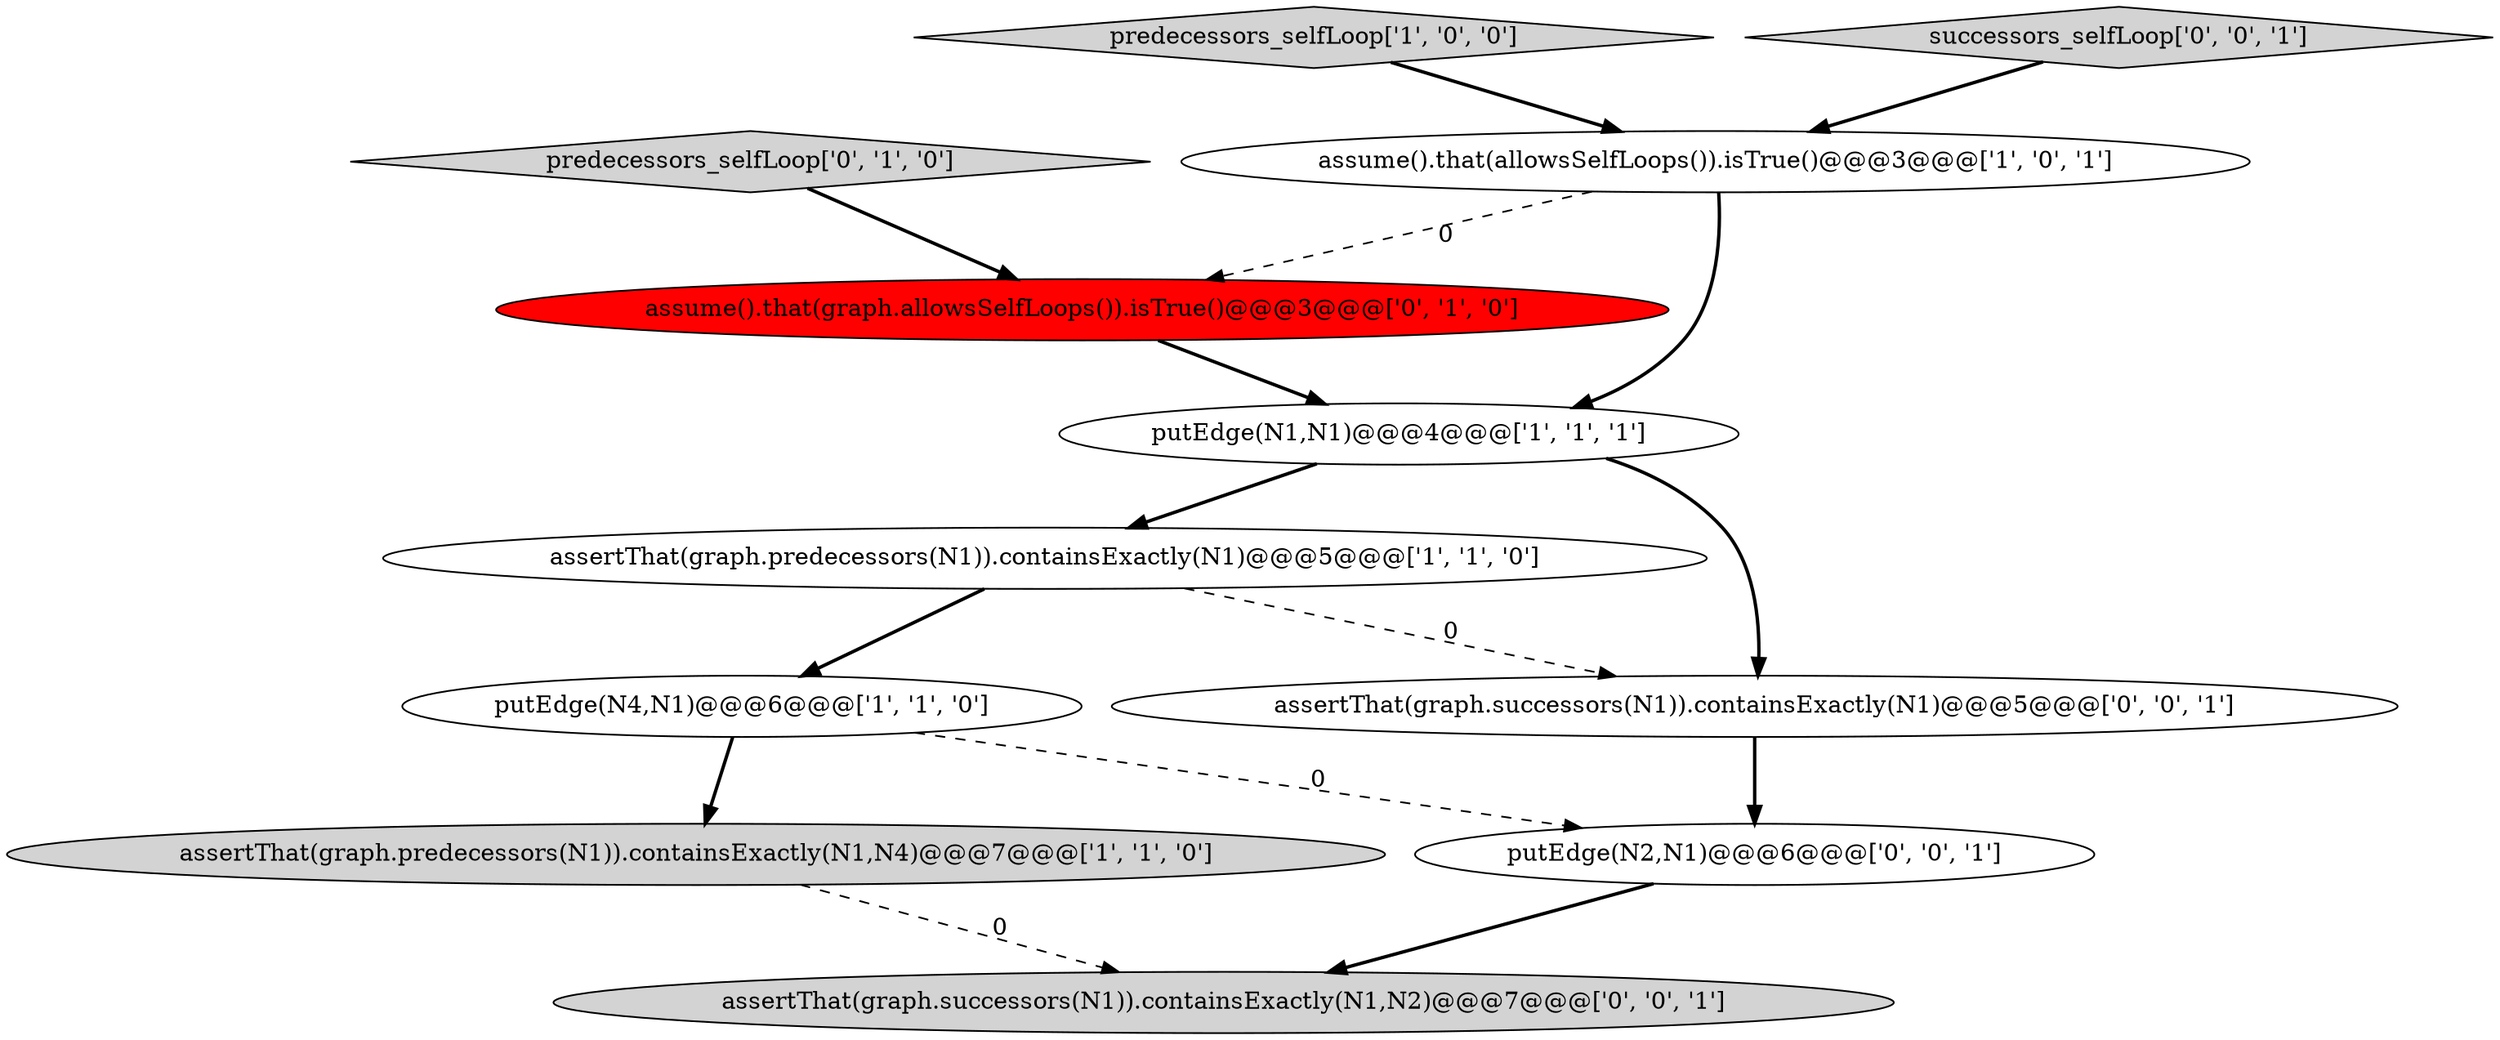 digraph {
2 [style = filled, label = "assume().that(allowsSelfLoops()).isTrue()@@@3@@@['1', '0', '1']", fillcolor = white, shape = ellipse image = "AAA0AAABBB1BBB"];
8 [style = filled, label = "assertThat(graph.successors(N1)).containsExactly(N1,N2)@@@7@@@['0', '0', '1']", fillcolor = lightgray, shape = ellipse image = "AAA0AAABBB3BBB"];
6 [style = filled, label = "predecessors_selfLoop['0', '1', '0']", fillcolor = lightgray, shape = diamond image = "AAA0AAABBB2BBB"];
11 [style = filled, label = "putEdge(N2,N1)@@@6@@@['0', '0', '1']", fillcolor = white, shape = ellipse image = "AAA0AAABBB3BBB"];
3 [style = filled, label = "putEdge(N1,N1)@@@4@@@['1', '1', '1']", fillcolor = white, shape = ellipse image = "AAA0AAABBB1BBB"];
5 [style = filled, label = "predecessors_selfLoop['1', '0', '0']", fillcolor = lightgray, shape = diamond image = "AAA0AAABBB1BBB"];
7 [style = filled, label = "assume().that(graph.allowsSelfLoops()).isTrue()@@@3@@@['0', '1', '0']", fillcolor = red, shape = ellipse image = "AAA1AAABBB2BBB"];
1 [style = filled, label = "assertThat(graph.predecessors(N1)).containsExactly(N1,N4)@@@7@@@['1', '1', '0']", fillcolor = lightgray, shape = ellipse image = "AAA0AAABBB1BBB"];
9 [style = filled, label = "successors_selfLoop['0', '0', '1']", fillcolor = lightgray, shape = diamond image = "AAA0AAABBB3BBB"];
0 [style = filled, label = "putEdge(N4,N1)@@@6@@@['1', '1', '0']", fillcolor = white, shape = ellipse image = "AAA0AAABBB1BBB"];
4 [style = filled, label = "assertThat(graph.predecessors(N1)).containsExactly(N1)@@@5@@@['1', '1', '0']", fillcolor = white, shape = ellipse image = "AAA0AAABBB1BBB"];
10 [style = filled, label = "assertThat(graph.successors(N1)).containsExactly(N1)@@@5@@@['0', '0', '1']", fillcolor = white, shape = ellipse image = "AAA0AAABBB3BBB"];
3->10 [style = bold, label=""];
11->8 [style = bold, label=""];
1->8 [style = dashed, label="0"];
5->2 [style = bold, label=""];
0->11 [style = dashed, label="0"];
6->7 [style = bold, label=""];
4->10 [style = dashed, label="0"];
2->7 [style = dashed, label="0"];
9->2 [style = bold, label=""];
3->4 [style = bold, label=""];
0->1 [style = bold, label=""];
7->3 [style = bold, label=""];
2->3 [style = bold, label=""];
4->0 [style = bold, label=""];
10->11 [style = bold, label=""];
}
